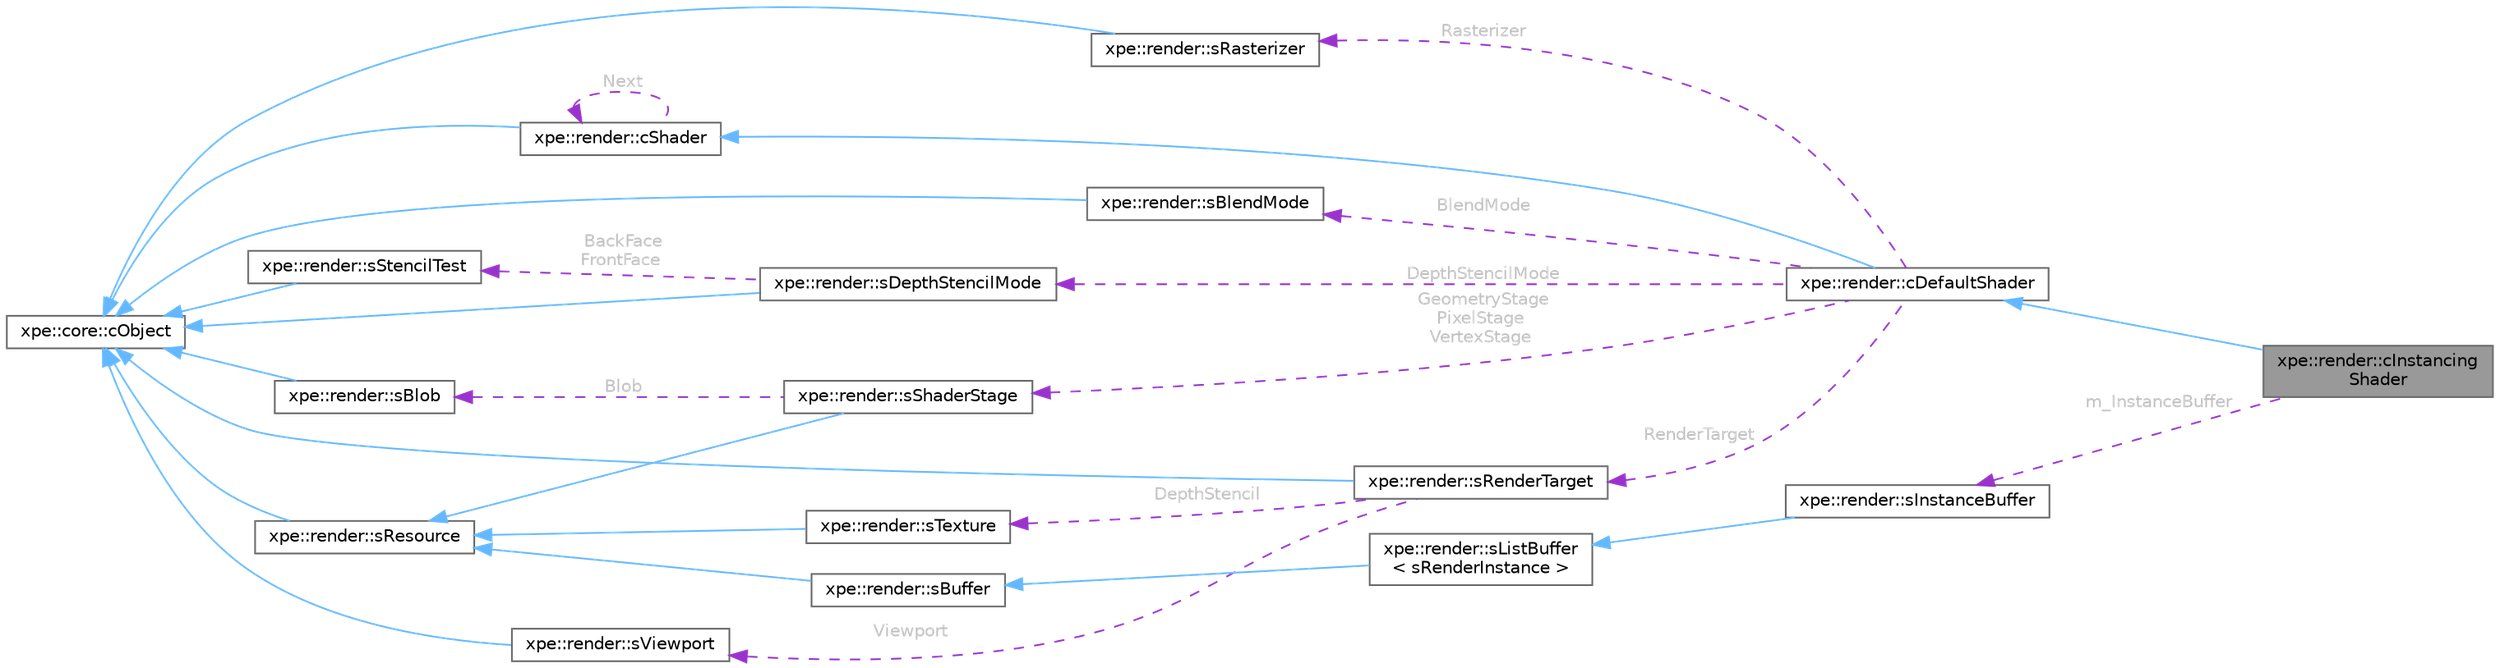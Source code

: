 digraph "xpe::render::cInstancingShader"
{
 // LATEX_PDF_SIZE
  bgcolor="transparent";
  edge [fontname=Helvetica,fontsize=10,labelfontname=Helvetica,labelfontsize=10];
  node [fontname=Helvetica,fontsize=10,shape=box,height=0.2,width=0.4];
  rankdir="LR";
  Node1 [id="Node000001",label="xpe::render::cInstancing\lShader",height=0.2,width=0.4,color="gray40", fillcolor="grey60", style="filled", fontcolor="black",tooltip=" "];
  Node2 -> Node1 [id="edge28_Node000001_Node000002",dir="back",color="steelblue1",style="solid",tooltip=" "];
  Node2 [id="Node000002",label="xpe::render::cDefaultShader",height=0.2,width=0.4,color="gray40", fillcolor="white", style="filled",URL="$classxpe_1_1render_1_1c_default_shader.html",tooltip=" "];
  Node3 -> Node2 [id="edge29_Node000002_Node000003",dir="back",color="steelblue1",style="solid",tooltip=" "];
  Node3 [id="Node000003",label="xpe::render::cShader",height=0.2,width=0.4,color="gray40", fillcolor="white", style="filled",URL="$classxpe_1_1render_1_1c_shader.html",tooltip=" "];
  Node4 -> Node3 [id="edge30_Node000003_Node000004",dir="back",color="steelblue1",style="solid",tooltip=" "];
  Node4 [id="Node000004",label="xpe::core::cObject",height=0.2,width=0.4,color="gray40", fillcolor="white", style="filled",URL="$classxpe_1_1core_1_1c_object.html",tooltip=" "];
  Node3 -> Node3 [id="edge31_Node000003_Node000003",dir="back",color="darkorchid3",style="dashed",tooltip=" ",label=" Next",fontcolor="grey" ];
  Node5 -> Node2 [id="edge32_Node000002_Node000005",dir="back",color="darkorchid3",style="dashed",tooltip=" ",label=" GeometryStage\nPixelStage\nVertexStage",fontcolor="grey" ];
  Node5 [id="Node000005",label="xpe::render::sShaderStage",height=0.2,width=0.4,color="gray40", fillcolor="white", style="filled",URL="$structxpe_1_1render_1_1s_shader_stage.html",tooltip=" "];
  Node6 -> Node5 [id="edge33_Node000005_Node000006",dir="back",color="steelblue1",style="solid",tooltip=" "];
  Node6 [id="Node000006",label="xpe::render::sResource",height=0.2,width=0.4,color="gray40", fillcolor="white", style="filled",URL="$structxpe_1_1render_1_1s_resource.html",tooltip=" "];
  Node4 -> Node6 [id="edge34_Node000006_Node000004",dir="back",color="steelblue1",style="solid",tooltip=" "];
  Node7 -> Node5 [id="edge35_Node000005_Node000007",dir="back",color="darkorchid3",style="dashed",tooltip=" ",label=" Blob",fontcolor="grey" ];
  Node7 [id="Node000007",label="xpe::render::sBlob",height=0.2,width=0.4,color="gray40", fillcolor="white", style="filled",URL="$structxpe_1_1render_1_1s_blob.html",tooltip=" "];
  Node4 -> Node7 [id="edge36_Node000007_Node000004",dir="back",color="steelblue1",style="solid",tooltip=" "];
  Node8 -> Node2 [id="edge37_Node000002_Node000008",dir="back",color="darkorchid3",style="dashed",tooltip=" ",label=" RenderTarget",fontcolor="grey" ];
  Node8 [id="Node000008",label="xpe::render::sRenderTarget",height=0.2,width=0.4,color="gray40", fillcolor="white", style="filled",URL="$structxpe_1_1render_1_1s_render_target.html",tooltip=" "];
  Node4 -> Node8 [id="edge38_Node000008_Node000004",dir="back",color="steelblue1",style="solid",tooltip=" "];
  Node9 -> Node8 [id="edge39_Node000008_Node000009",dir="back",color="darkorchid3",style="dashed",tooltip=" ",label=" DepthStencil",fontcolor="grey" ];
  Node9 [id="Node000009",label="xpe::render::sTexture",height=0.2,width=0.4,color="gray40", fillcolor="white", style="filled",URL="$structxpe_1_1render_1_1s_texture.html",tooltip=" "];
  Node6 -> Node9 [id="edge40_Node000009_Node000006",dir="back",color="steelblue1",style="solid",tooltip=" "];
  Node10 -> Node8 [id="edge41_Node000008_Node000010",dir="back",color="darkorchid3",style="dashed",tooltip=" ",label=" Viewport",fontcolor="grey" ];
  Node10 [id="Node000010",label="xpe::render::sViewport",height=0.2,width=0.4,color="gray40", fillcolor="white", style="filled",URL="$structxpe_1_1render_1_1s_viewport.html",tooltip=" "];
  Node4 -> Node10 [id="edge42_Node000010_Node000004",dir="back",color="steelblue1",style="solid",tooltip=" "];
  Node11 -> Node2 [id="edge43_Node000002_Node000011",dir="back",color="darkorchid3",style="dashed",tooltip=" ",label=" Rasterizer",fontcolor="grey" ];
  Node11 [id="Node000011",label="xpe::render::sRasterizer",height=0.2,width=0.4,color="gray40", fillcolor="white", style="filled",URL="$structxpe_1_1render_1_1s_rasterizer.html",tooltip=" "];
  Node4 -> Node11 [id="edge44_Node000011_Node000004",dir="back",color="steelblue1",style="solid",tooltip=" "];
  Node12 -> Node2 [id="edge45_Node000002_Node000012",dir="back",color="darkorchid3",style="dashed",tooltip=" ",label=" DepthStencilMode",fontcolor="grey" ];
  Node12 [id="Node000012",label="xpe::render::sDepthStencilMode",height=0.2,width=0.4,color="gray40", fillcolor="white", style="filled",URL="$structxpe_1_1render_1_1s_depth_stencil_mode.html",tooltip=" "];
  Node4 -> Node12 [id="edge46_Node000012_Node000004",dir="back",color="steelblue1",style="solid",tooltip=" "];
  Node13 -> Node12 [id="edge47_Node000012_Node000013",dir="back",color="darkorchid3",style="dashed",tooltip=" ",label=" BackFace\nFrontFace",fontcolor="grey" ];
  Node13 [id="Node000013",label="xpe::render::sStencilTest",height=0.2,width=0.4,color="gray40", fillcolor="white", style="filled",URL="$structxpe_1_1render_1_1s_stencil_test.html",tooltip=" "];
  Node4 -> Node13 [id="edge48_Node000013_Node000004",dir="back",color="steelblue1",style="solid",tooltip=" "];
  Node14 -> Node2 [id="edge49_Node000002_Node000014",dir="back",color="darkorchid3",style="dashed",tooltip=" ",label=" BlendMode",fontcolor="grey" ];
  Node14 [id="Node000014",label="xpe::render::sBlendMode",height=0.2,width=0.4,color="gray40", fillcolor="white", style="filled",URL="$structxpe_1_1render_1_1s_blend_mode.html",tooltip=" "];
  Node4 -> Node14 [id="edge50_Node000014_Node000004",dir="back",color="steelblue1",style="solid",tooltip=" "];
  Node15 -> Node1 [id="edge51_Node000001_Node000015",dir="back",color="darkorchid3",style="dashed",tooltip=" ",label=" m_InstanceBuffer",fontcolor="grey" ];
  Node15 [id="Node000015",label="xpe::render::sInstanceBuffer",height=0.2,width=0.4,color="gray40", fillcolor="white", style="filled",URL="$structxpe_1_1render_1_1s_instance_buffer.html",tooltip=" "];
  Node16 -> Node15 [id="edge52_Node000015_Node000016",dir="back",color="steelblue1",style="solid",tooltip=" "];
  Node16 [id="Node000016",label="xpe::render::sListBuffer\l\< sRenderInstance \>",height=0.2,width=0.4,color="gray40", fillcolor="white", style="filled",URL="$classxpe_1_1render_1_1s_list_buffer.html",tooltip=" "];
  Node17 -> Node16 [id="edge53_Node000016_Node000017",dir="back",color="steelblue1",style="solid",tooltip=" "];
  Node17 [id="Node000017",label="xpe::render::sBuffer",height=0.2,width=0.4,color="gray40", fillcolor="white", style="filled",URL="$structxpe_1_1render_1_1s_buffer.html",tooltip=" "];
  Node6 -> Node17 [id="edge54_Node000017_Node000006",dir="back",color="steelblue1",style="solid",tooltip=" "];
}
